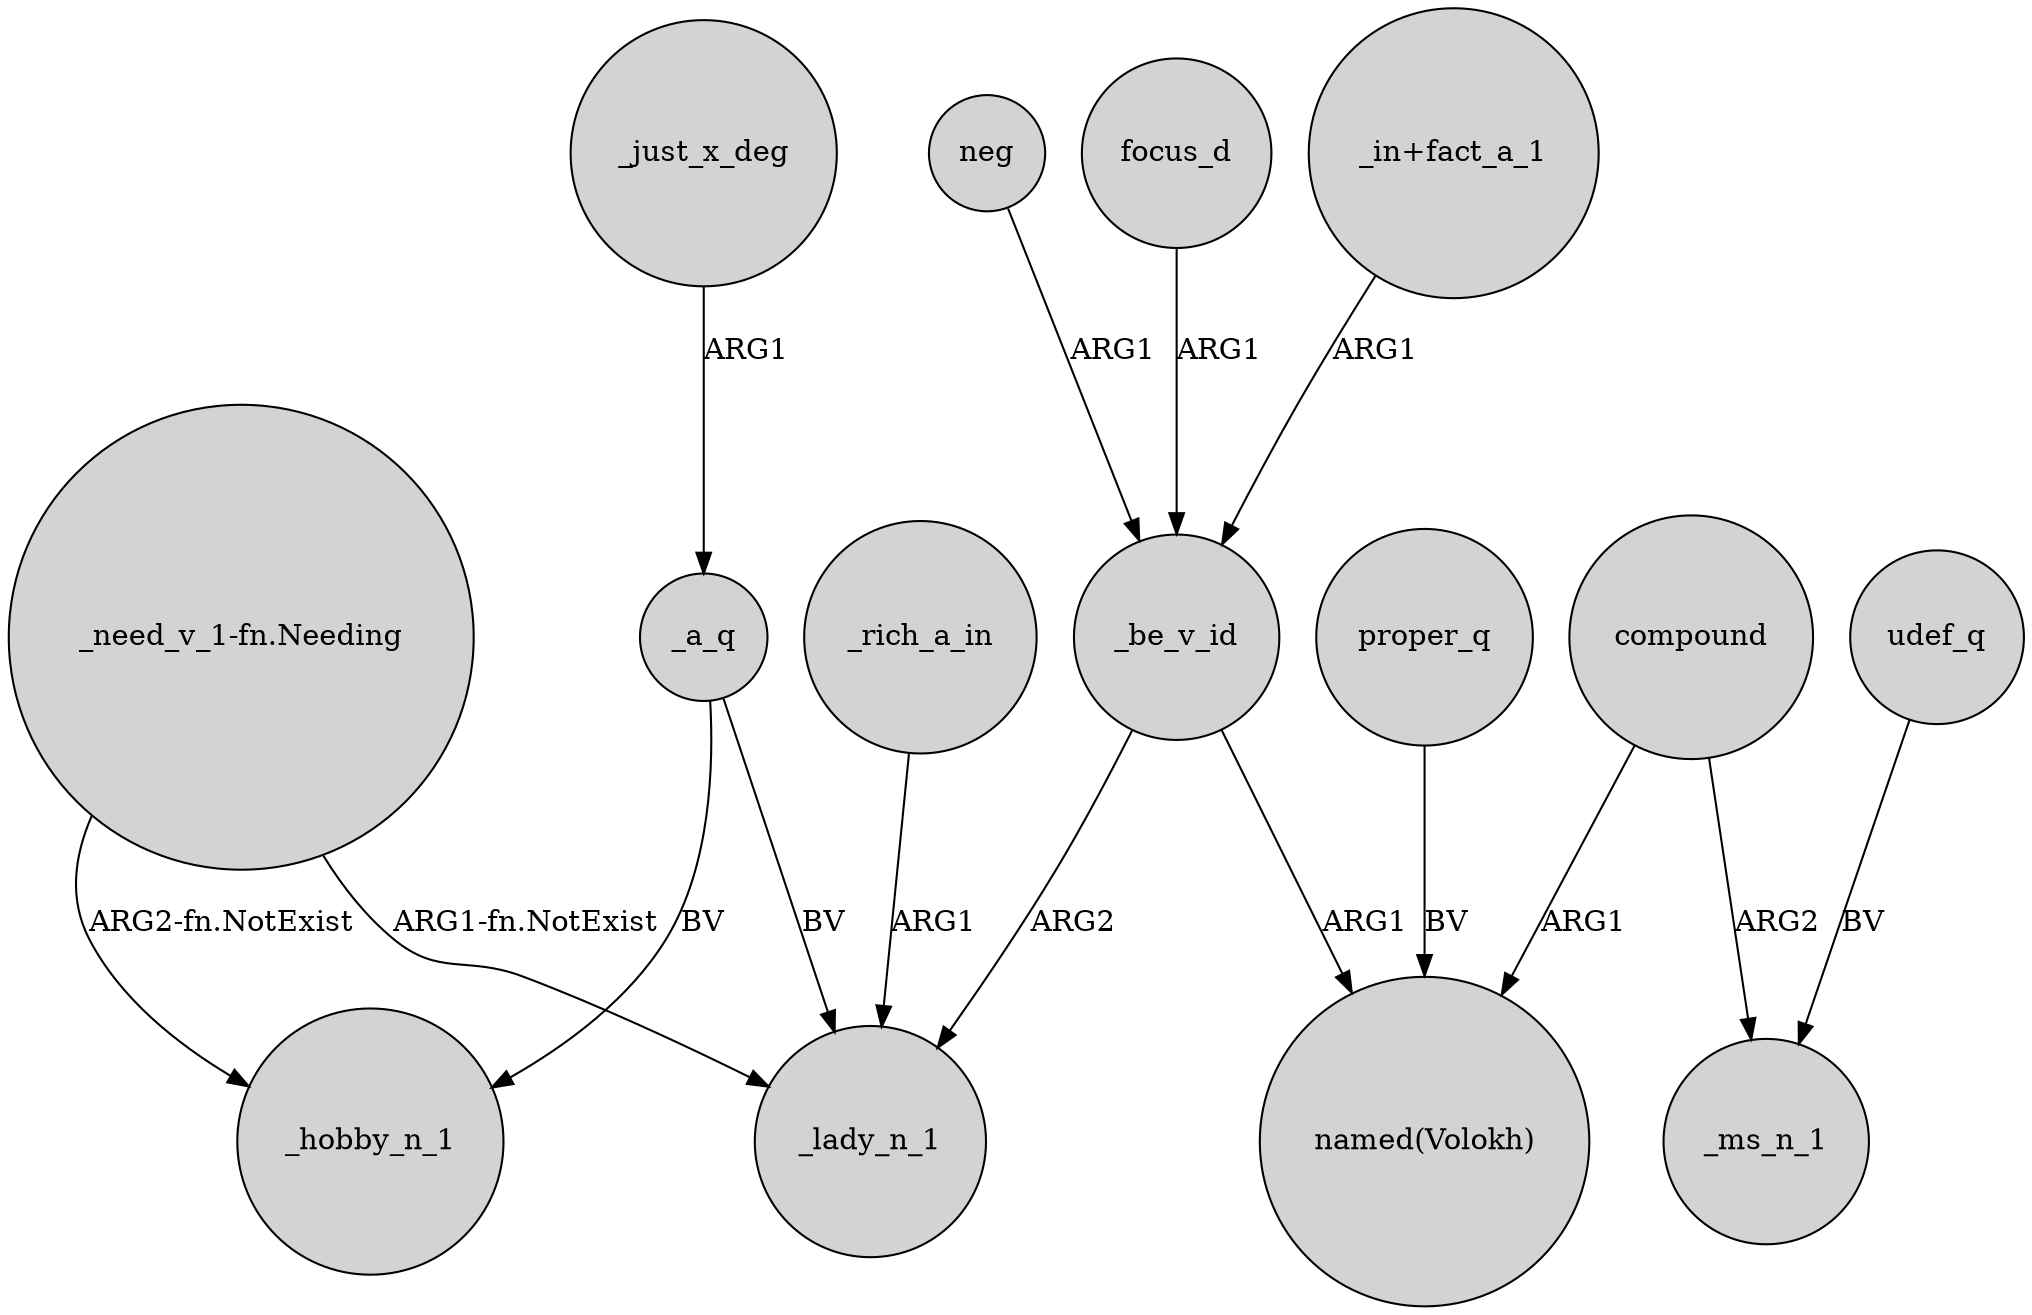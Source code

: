 digraph {
	node [shape=circle style=filled]
	_rich_a_in -> _lady_n_1 [label=ARG1]
	_be_v_id -> "named(Volokh)" [label=ARG1]
	udef_q -> _ms_n_1 [label=BV]
	neg -> _be_v_id [label=ARG1]
	proper_q -> "named(Volokh)" [label=BV]
	focus_d -> _be_v_id [label=ARG1]
	_be_v_id -> _lady_n_1 [label=ARG2]
	compound -> "named(Volokh)" [label=ARG1]
	_a_q -> _hobby_n_1 [label=BV]
	compound -> _ms_n_1 [label=ARG2]
	_a_q -> _lady_n_1 [label=BV]
	"_need_v_1-fn.Needing" -> _lady_n_1 [label="ARG1-fn.NotExist"]
	"_need_v_1-fn.Needing" -> _hobby_n_1 [label="ARG2-fn.NotExist"]
	_just_x_deg -> _a_q [label=ARG1]
	"_in+fact_a_1" -> _be_v_id [label=ARG1]
}

